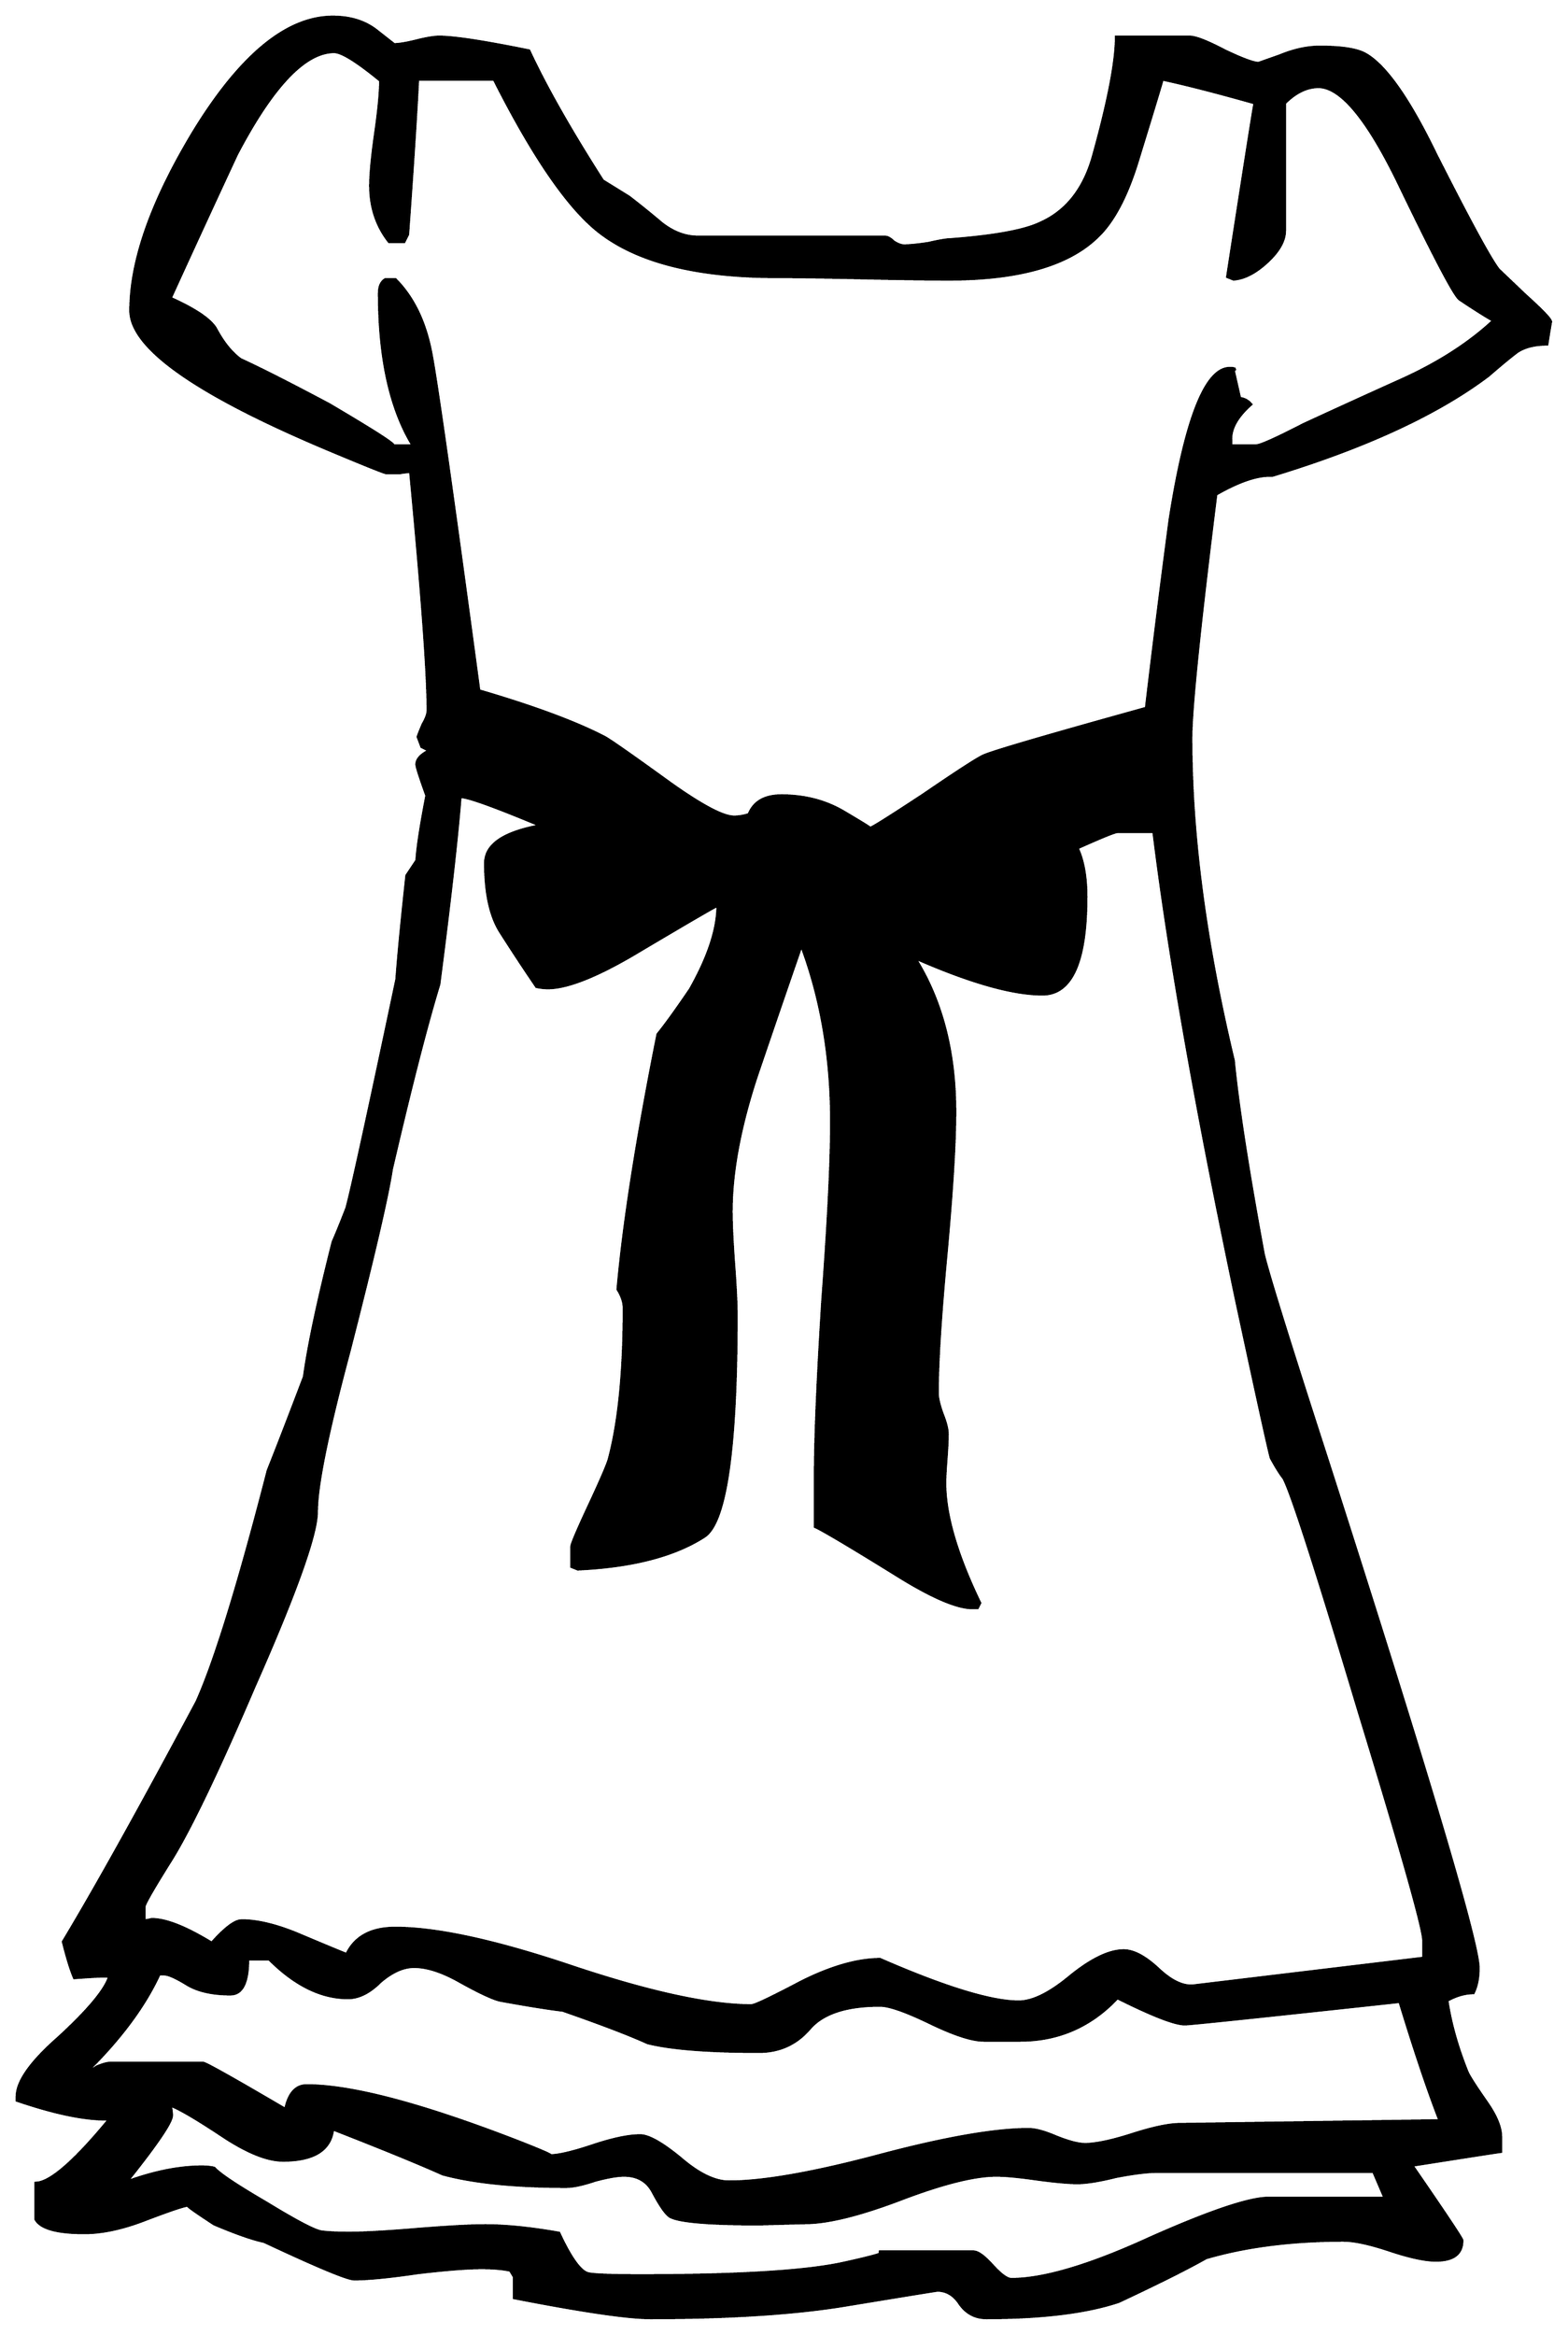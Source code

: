 


\begin{tikzpicture}[y=0.80pt, x=0.80pt, yscale=-1.0, xscale=1.0, inner sep=0pt, outer sep=0pt]
\begin{scope}[shift={(100.0,1713.0)},nonzero rule]
  \path[draw=.,fill=.,line width=1.600pt] (1310.0,-1266.0) ..
    controls (1310.0,-1266.667) and (1309.0,-1260.667) ..
    (1307.0,-1248.0) .. controls (1297.0,-1248.0) and
    (1289.0,-1246.0) .. (1283.0,-1242.0) .. controls
    (1277.667,-1238.0) and (1270.0,-1231.667) .. (1260.0,-1223.0) ..
    controls (1219.333,-1192.333) and (1161.667,-1165.667) ..
    (1087.0,-1143.0) .. controls (1075.667,-1143.667) and
    (1060.667,-1138.667) .. (1042.0,-1128.0) .. controls
    (1028.667,-1021.333) and (1022.0,-956.333) .. (1022.0,-933.0) ..
    controls (1022.0,-855.667) and (1033.333,-769.667) ..
    (1056.0,-675.0) .. controls (1059.333,-640.333) and
    (1067.333,-588.667) .. (1080.0,-520.0) .. controls
    (1084.0,-503.333) and (1101.0,-448.667) .. (1131.0,-356.0) ..
    controls (1211.667,-104.667) and (1252.0,31.0) .. (1252.0,51.0)
    .. controls (1252.0,59.0) and (1250.667,65.667) .. (1248.0,71.0)
    .. controls (1241.333,71.0) and (1234.333,73.0) .. (1227.0,77.0)
    .. controls (1229.667,95.0) and (1235.0,114.0) ..
    (1243.0,134.0) .. controls (1244.333,137.333) and (1249.667,145.667)
    .. (1259.0,159.0) .. controls (1266.333,169.667) and
    (1270.0,178.667) .. (1270.0,186.0) -- (1270.0,198.0) ..
    controls (1269.333,198.0) and (1245.667,201.667) .. (1199.0,209.0)
    .. controls (1225.667,247.667) and (1239.0,267.667) ..
    (1239.0,269.0) .. controls (1239.0,279.667) and (1232.0,285.0)
    .. (1218.0,285.0) .. controls (1209.333,285.0) and
    (1197.0,282.333) .. (1181.0,277.0) .. controls (1165.0,271.667)
    and (1152.667,269.0) .. (1144.0,269.0) .. controls
    (1102.667,269.0) and (1066.0,273.667) .. (1034.0,283.0) ..
    controls (1018.667,291.667) and (995.333,303.333) .. (964.0,318.0)
    .. controls (938.0,326.667) and (902.667,331.0) .. (858.0,331.0)
    .. controls (849.333,331.0) and (842.333,327.333) .. (837.0,320.0)
    .. controls (832.333,312.667) and (826.333,309.0) .. (819.0,309.0)
    .. controls (818.333,309.0) and (793.667,313.0) .. (745.0,321.0)
    .. controls (704.333,327.667) and (652.333,331.0) .. (589.0,331.0)
    .. controls (571.0,331.0) and (534.667,325.667) .. (480.0,315.0)
    -- (480.0,298.0) -- (477.0,293.0) .. controls (471.0,291.667)
    and (463.333,291.0) .. (454.0,291.0) .. controls (442.667,291.0)
    and (425.667,292.333) .. (403.0,295.0) .. controls (380.333,298.333)
    and (363.333,300.0) .. (352.0,300.0) .. controls (346.667,300.0)
    and (322.667,290.0) .. (280.0,270.0) .. controls (270.667,268.0)
    and (257.333,263.333) .. (240.0,256.0) .. controls (224.667,246.0)
    and (217.667,241.0) .. (219.0,241.0) .. controls (216.333,241.0)
    and (205.333,244.667) .. (186.0,252.0) .. controls (167.333,259.333)
    and (150.667,263.0) .. (136.0,263.0) .. controls (114.0,263.0)
    and (101.0,259.333) .. (97.0,252.0) -- (97.0,223.0) ..
    controls (108.333,223.0) and (128.0,206.0) .. (156.0,172.0) ..
    controls (138.0,172.667) and (113.333,167.667) .. (82.0,157.0) --
    (82.0,154.0) .. controls (82.0,142.0) and (93.0,126.333) ..
    (115.0,107.0) .. controls (139.0,85.0) and (152.667,68.667) ..
    (156.0,58.0) .. controls (154.667,57.333) and (145.333,57.667) ..
    (128.0,59.0) .. controls (125.333,53.0) and (122.333,43.333) ..
    (119.0,30.0) .. controls (144.333,-12.0) and (180.0,-76.0) ..
    (226.0,-162.0) .. controls (240.667,-194.667) and (259.667,-256.333)
    .. (283.0,-347.0) .. controls (289.667,-363.667) and
    (299.333,-388.667) .. (312.0,-422.0) .. controls (315.333,-446.667)
    and (323.0,-482.667) .. (335.0,-530.0) .. controls
    (337.667,-536.0) and (341.333,-545.0) .. (346.0,-557.0) ..
    controls (350.0,-571.667) and (363.333,-632.667) .. (386.0,-740.0)
    .. controls (387.333,-758.667) and (390.0,-786.333) ..
    (394.0,-823.0) -- (402.0,-835.0) .. controls (402.667,-845.667)
    and (405.333,-863.0) .. (410.0,-887.0) .. controls
    (404.667,-901.667) and (402.0,-910.0) .. (402.0,-912.0) ..
    controls (402.0,-916.0) and (405.333,-919.667) .. (412.0,-923.0)
    -- (406.0,-926.0) -- (403.0,-934.0) .. controls
    (403.667,-936.0) and (405.0,-939.333) .. (407.0,-944.0) ..
    controls (409.667,-948.667) and (411.0,-952.333) .. (411.0,-955.0)
    .. controls (411.0,-984.333) and (406.333,-1048.0) ..
    (397.0,-1146.0) .. controls (395.0,-1146.0) and
    (392.0,-1145.667) .. (388.0,-1145.0) .. controls
    (384.0,-1145.0) and (380.667,-1145.0) .. (378.0,-1145.0) ..
    controls (376.667,-1145.0) and (361.667,-1151.0) ..
    (333.0,-1163.0) .. controls (226.333,-1207.667) and
    (173.0,-1245.0) .. (173.0,-1275.0) .. controls
    (173.0,-1315.0) and (190.0,-1363.0) .. (224.0,-1419.0) ..
    controls (261.333,-1479.667) and (298.333,-1510.0) ..
    (335.0,-1510.0) .. controls (349.0,-1510.0) and
    (360.667,-1506.333) .. (370.0,-1499.0) .. controls
    (379.333,-1491.667) and (384.0,-1488.0) .. (384.0,-1488.0) ..
    controls (388.0,-1488.0) and (394.0,-1489.0) ..
    (402.0,-1491.0) .. controls (410.0,-1493.0) and
    (416.0,-1494.0) .. (420.0,-1494.0) .. controls
    (432.0,-1494.0) and (456.0,-1490.333) .. (492.0,-1483.0) ..
    controls (505.333,-1454.333) and (525.0,-1419.667) ..
    (551.0,-1379.0) .. controls (551.0,-1379.0) and
    (558.0,-1374.667) .. (572.0,-1366.0) .. controls
    (580.667,-1359.333) and (589.333,-1352.333) .. (598.0,-1345.0) ..
    controls (607.333,-1337.667) and (617.0,-1334.0) ..
    (627.0,-1334.0) -- (777.0,-1334.0) .. controls
    (779.0,-1334.0) and (781.333,-1332.667) .. (784.0,-1330.0) ..
    controls (787.333,-1328.0) and (790.0,-1327.0) ..
    (792.0,-1327.0) .. controls (796.667,-1327.0) and
    (803.333,-1327.667) .. (812.0,-1329.0) .. controls
    (820.667,-1331.0) and (826.667,-1332.0) .. (830.0,-1332.0) ..
    controls (864.667,-1334.667) and (888.333,-1339.0) ..
    (901.0,-1345.0) .. controls (922.333,-1354.333) and
    (936.667,-1372.667) .. (944.0,-1400.0) .. controls
    (956.0,-1443.333) and (962.0,-1474.667) .. (962.0,-1494.0) --
    (1021.0,-1494.0) .. controls (1025.667,-1494.0) and
    (1035.0,-1490.333) .. (1049.0,-1483.0) .. controls
    (1063.0,-1476.333) and (1072.0,-1473.0) .. (1076.0,-1473.0) ..
    controls (1076.0,-1473.0) and (1081.667,-1475.0) ..
    (1093.0,-1479.0) .. controls (1104.333,-1483.667) and
    (1115.0,-1486.0) .. (1125.0,-1486.0) .. controls
    (1143.0,-1486.0) and (1155.333,-1484.0) .. (1162.0,-1480.0) ..
    controls (1178.0,-1470.667) and (1196.667,-1444.0) ..
    (1218.0,-1400.0) .. controls (1244.667,-1347.333) and
    (1261.333,-1316.667) .. (1268.0,-1308.0) .. controls
    (1269.333,-1306.667) and (1276.667,-1299.667) .. (1290.0,-1287.0) ..
    controls (1303.333,-1275.0) and (1310.0,-1268.0) ..
    (1310.0,-1266.0) -- cycle(1264.0,-1267.0) .. controls
    (1258.0,-1270.333) and (1249.0,-1276.0) .. (1237.0,-1284.0) ..
    controls (1233.0,-1286.667) and (1217.0,-1317.0) ..
    (1189.0,-1375.0) .. controls (1163.667,-1427.667) and
    (1142.0,-1454.0) .. (1124.0,-1454.0) .. controls
    (1114.667,-1454.0) and (1105.667,-1449.667) .. (1097.0,-1441.0) --
    (1097.0,-1339.0) .. controls (1097.0,-1331.0) and
    (1092.333,-1322.667) .. (1083.0,-1314.0) .. controls
    (1073.667,-1305.333) and (1064.667,-1300.667) .. (1056.0,-1300.0) --
    (1051.0,-1302.0) .. controls (1065.667,-1396.667) and
    (1073.0,-1443.0) .. (1073.0,-1441.0) .. controls
    (1042.333,-1449.667) and (1017.667,-1456.0) .. (999.0,-1460.0) ..
    controls (999.0,-1459.333) and (992.333,-1437.333) ..
    (979.0,-1394.0) .. controls (970.333,-1366.0) and
    (959.667,-1346.0) .. (947.0,-1334.0) .. controls
    (923.667,-1311.333) and (884.0,-1300.0) .. (828.0,-1300.0) ..
    controls (812.667,-1300.0) and (789.667,-1300.333) ..
    (759.0,-1301.0) .. controls (728.333,-1301.667) and
    (705.333,-1302.0) .. (690.0,-1302.0) .. controls
    (626.0,-1302.0) and (578.667,-1314.0) .. (548.0,-1338.0) ..
    controls (523.333,-1357.333) and (495.333,-1398.0) ..
    (464.0,-1460.0) -- (403.0,-1460.0) .. controls
    (401.667,-1432.667) and (399.0,-1391.333) .. (395.0,-1336.0) --
    (392.0,-1330.0) -- (380.0,-1330.0) .. controls
    (370.0,-1342.667) and (365.0,-1357.667) .. (365.0,-1375.0) ..
    controls (365.0,-1384.333) and (366.333,-1398.333) ..
    (369.0,-1417.0) .. controls (371.667,-1435.667) and
    (373.0,-1449.667) .. (373.0,-1459.0) .. controls
    (354.333,-1474.333) and (342.0,-1482.0) .. (336.0,-1482.0) ..
    controls (312.667,-1482.0) and (286.667,-1454.667) ..
    (258.0,-1400.0) .. controls (240.0,-1361.333) and
    (222.333,-1323.0) .. (205.0,-1285.0) .. controls
    (224.333,-1276.333) and (236.333,-1268.333) .. (241.0,-1261.0) ..
    controls (247.0,-1249.667) and (253.667,-1241.333) ..
    (261.0,-1236.0) .. controls (277.0,-1228.667) and
    (300.667,-1216.667) .. (332.0,-1200.0) .. controls
    (369.333,-1178.0) and (386.333,-1167.0) .. (383.0,-1167.0) --
    (399.0,-1167.0) .. controls (381.0,-1196.333) and
    (372.0,-1237.0) .. (372.0,-1289.0) .. controls
    (372.0,-1294.333) and (373.667,-1298.0) .. (377.0,-1300.0) --
    (385.0,-1300.0) .. controls (399.667,-1285.333) and
    (409.333,-1265.0) .. (414.0,-1239.0) .. controls
    (418.667,-1213.667) and (431.333,-1124.333) .. (452.0,-971.0) ..
    controls (495.333,-958.333) and (528.667,-946.0) .. (552.0,-934.0)
    .. controls (556.0,-932.0) and (573.667,-919.667) ..
    (605.0,-897.0) .. controls (630.333,-879.0) and (647.333,-870.0)
    .. (656.0,-870.0) .. controls (660.0,-870.0) and
    (664.0,-870.667) .. (668.0,-872.0) .. controls (672.0,-882.0)
    and (680.667,-887.0) .. (694.0,-887.0) .. controls
    (712.667,-887.0) and (729.333,-882.667) .. (744.0,-874.0) ..
    controls (758.667,-865.333) and (765.667,-861.0) .. (765.0,-861.0)
    .. controls (766.333,-861.0) and (780.667,-870.0) ..
    (808.0,-888.0) .. controls (835.333,-906.667) and (851.333,-917.0)
    .. (856.0,-919.0) .. controls (863.333,-922.333) and
    (906.667,-935.0) .. (986.0,-957.0) .. controls (992.0,-1007.667)
    and (998.333,-1058.0) .. (1005.0,-1108.0) .. controls
    (1017.667,-1188.667) and (1033.667,-1229.0) .. (1053.0,-1229.0) ..
    controls (1057.0,-1229.0) and (1058.0,-1228.333) ..
    (1056.0,-1227.0) -- (1061.0,-1205.0) .. controls
    (1065.0,-1204.333) and (1068.0,-1202.667) .. (1070.0,-1200.0) ..
    controls (1058.667,-1190.0) and (1053.333,-1180.333) ..
    (1054.0,-1171.0) -- (1054.0,-1167.0) -- (1074.0,-1167.0) ..
    controls (1077.333,-1167.0) and (1090.0,-1172.667) ..
    (1112.0,-1184.0) .. controls (1138.0,-1196.0) and
    (1164.333,-1208.0) .. (1191.0,-1220.0) .. controls
    (1220.333,-1233.333) and (1244.667,-1249.0) .. (1264.0,-1267.0) --
    cycle(1208.0,43.0) -- (1208.0,29.0) .. controls
    (1208.0,19.667) and (1190.667,-41.667) .. (1156.0,-155.0) ..
    controls (1122.0,-268.333) and (1102.0,-330.333) ..
    (1096.0,-341.0) .. controls (1093.333,-344.333) and
    (1090.0,-349.667) .. (1086.0,-357.0) .. controls
    (1084.667,-361.0) and (1075.333,-403.333) .. (1058.0,-484.0) ..
    controls (1026.0,-636.0) and (1004.0,-760.667) ..
    (992.0,-858.0) -- (963.0,-858.0) .. controls (961.0,-858.0)
    and (950.333,-853.667) .. (931.0,-845.0) .. controls
    (935.667,-835.0) and (938.0,-822.0) .. (938.0,-806.0) ..
    controls (938.0,-754.0) and (926.333,-728.0) .. (903.0,-728.0)
    .. controls (879.0,-728.0) and (845.0,-737.667) ..
    (801.0,-757.0) .. controls (822.333,-723.0) and (833.0,-682.0)
    .. (833.0,-634.0) .. controls (833.0,-608.667) and
    (830.667,-570.667) .. (826.0,-520.0) .. controls (821.333,-470.0)
    and (819.0,-433.0) .. (819.0,-409.0) .. controls
    (819.0,-405.0) and (820.333,-399.333) .. (823.0,-392.0) ..
    controls (825.667,-385.333) and (827.0,-380.0) .. (827.0,-376.0)
    .. controls (827.0,-372.0) and (826.667,-365.333) ..
    (826.0,-356.0) .. controls (825.333,-347.333) and (825.0,-341.0)
    .. (825.0,-337.0) .. controls (825.0,-311.667) and
    (834.333,-279.667) .. (853.0,-241.0) -- (851.0,-237.0) --
    (847.0,-237.0) .. controls (834.333,-237.0) and (813.667,-246.0)
    .. (785.0,-264.0) .. controls (748.333,-286.667) and
    (727.0,-299.333) .. (721.0,-302.0) .. controls (721.0,-302.0)
    and (721.0,-315.333) .. (721.0,-342.0) .. controls
    (721.0,-373.333) and (723.0,-420.667) .. (727.0,-484.0) ..
    controls (731.667,-547.333) and (734.0,-594.667) .. (734.0,-626.0)
    .. controls (734.0,-677.333) and (726.0,-724.333) ..
    (710.0,-767.0) .. controls (698.0,-732.333) and (686.0,-697.333)
    .. (674.0,-662.0) .. controls (660.667,-621.333) and
    (654.0,-585.333) .. (654.0,-554.0) .. controls (654.0,-544.667)
    and (654.667,-530.667) .. (656.0,-512.0) .. controls
    (657.333,-494.0) and (658.0,-480.333) .. (658.0,-471.0) ..
    controls (658.0,-363.667) and (649.333,-304.667) .. (632.0,-294.0)
    .. controls (608.0,-278.667) and (574.333,-270.0) ..
    (531.0,-268.0) -- (526.0,-270.0) -- (526.0,-286.0) ..
    controls (526.0,-288.0) and (530.667,-299.0) .. (540.0,-319.0)
    .. controls (549.333,-339.0) and (554.667,-351.333) ..
    (556.0,-356.0) .. controls (564.0,-386.0) and (568.0,-426.333)
    .. (568.0,-477.0) .. controls (568.0,-481.667) and
    (566.333,-486.667) .. (563.0,-492.0) .. controls (567.667,-544.667)
    and (578.333,-612.667) .. (595.0,-696.0) .. controls
    (601.0,-703.333) and (609.667,-715.333) .. (621.0,-732.0) ..
    controls (635.667,-758.0) and (643.0,-780.333) .. (643.0,-799.0)
    .. controls (641.0,-798.333) and (618.667,-785.333) ..
    (576.0,-760.0) .. controls (545.333,-742.0) and (522.333,-733.0)
    .. (507.0,-733.0) .. controls (504.333,-733.0) and
    (501.333,-733.333) .. (498.0,-734.0) .. controls (488.0,-748.667)
    and (478.333,-763.333) .. (469.0,-778.0) .. controls
    (461.0,-790.667) and (457.0,-809.0) .. (457.0,-833.0) ..
    controls (457.0,-847.667) and (471.667,-857.667) .. (501.0,-863.0)
    .. controls (464.333,-878.333) and (443.0,-886.0) ..
    (437.0,-886.0) .. controls (434.333,-852.667) and (428.667,-802.667)
    .. (420.0,-736.0) .. controls (410.0,-703.333) and
    (397.333,-654.0) .. (382.0,-588.0) .. controls (378.667,-566.0)
    and (367.333,-517.333) .. (348.0,-442.0) .. controls
    (330.667,-377.333) and (322.0,-334.667) .. (322.0,-314.0) ..
    controls (322.0,-296.0) and (305.333,-249.333) .. (272.0,-174.0)
    .. controls (242.0,-104.0) and (219.333,-57.0) ..
    (204.0,-33.0) .. controls (190.667,-11.667) and (184.0,-0.0) ..
    (184.0,2.0) -- (184.0,13.0) .. controls (185.333,13.0) and
    (187.333,12.667) .. (190.0,12.0) .. controls (201.333,12.0) and
    (217.333,18.333) .. (238.0,31.0) .. controls (248.667,19.0) and
    (256.667,13.0) .. (262.0,13.0) .. controls (274.0,13.0) and
    (288.333,16.333) .. (305.0,23.0) .. controls (330.333,33.667) and
    (344.0,39.333) .. (346.0,40.0) .. controls (352.667,26.0) and
    (365.667,19.0) .. (385.0,19.0) .. controls (418.333,19.0) and
    (465.667,29.333) .. (527.0,50.0) .. controls (589.0,70.667) and
    (636.667,81.0) .. (670.0,81.0) .. controls (672.667,81.0) and
    (686.0,74.667) .. (710.0,62.0) .. controls (734.0,50.0) and
    (755.0,44.0) .. (773.0,44.0) .. controls (825.0,66.667) and
    (862.0,78.0) .. (884.0,78.0) .. controls (895.333,78.0) and
    (909.333,71.0) .. (926.0,57.0) .. controls (942.667,43.667) and
    (956.667,37.0) .. (968.0,37.0) .. controls (976.0,37.0) and
    (985.333,42.0) .. (996.0,52.0) .. controls (1006.667,62.0) and
    (1016.333,66.333) .. (1025.0,65.0) -- (1208.0,43.0) --
    cycle(1221.0,173.0) .. controls (1211.667,149.0) and
    (1201.0,117.333) .. (1189.0,78.0) .. controls (1078.333,90.0)
    and (1021.0,96.0) .. (1017.0,96.0) .. controls (1009.0,96.0)
    and (991.0,89.0) .. (963.0,75.0) .. controls (941.667,97.667)
    and (915.667,109.0) .. (885.0,109.0) -- (856.0,109.0) ..
    controls (846.667,109.0) and (832.333,104.333) .. (813.0,95.0) ..
    controls (793.667,85.667) and (780.333,81.0) .. (773.0,81.0) ..
    controls (746.333,81.0) and (727.667,87.0) .. (717.0,99.0) ..
    controls (706.333,111.667) and (692.667,118.0) .. (676.0,118.0) ..
    controls (635.333,118.0) and (605.667,115.667) .. (587.0,111.0) ..
    controls (572.333,104.333) and (549.667,95.667) .. (519.0,85.0) ..
    controls (507.667,83.667) and (491.0,81.0) .. (469.0,77.0) ..
    controls (463.0,75.667) and (451.667,70.333) .. (435.0,61.0) ..
    controls (421.667,53.667) and (410.0,50.0) .. (400.0,50.0) ..
    controls (391.333,50.0) and (382.333,54.0) .. (373.0,62.0) ..
    controls (364.333,70.667) and (355.667,75.0) .. (347.0,75.0) ..
    controls (325.667,75.0) and (304.667,64.667) .. (284.0,44.0) --
    (267.0,44.0) .. controls (267.0,62.667) and (262.333,72.0) ..
    (253.0,72.0) .. controls (238.333,72.0) and (226.667,69.333) ..
    (218.0,64.0) .. controls (209.333,58.667) and (203.333,56.0) ..
    (200.0,56.0) -- (196.0,56.0) .. controls (184.0,82.0) and
    (164.333,108.333) .. (137.0,135.0) .. controls (139.0,134.333) and
    (142.0,132.667) .. (146.0,130.0) .. controls (150.667,128.0) and
    (154.333,127.0) .. (157.0,127.0) -- (231.0,127.0) .. controls
    (233.0,127.0) and (255.0,139.333) .. (297.0,164.0) .. controls
    (299.667,151.333) and (305.333,145.0) .. (314.0,145.0) .. controls
    (350.0,145.0) and (406.667,160.0) .. (484.0,190.0) .. controls
    (502.667,197.333) and (511.0,201.0) .. (509.0,201.0) .. controls
    (515.667,201.0) and (527.0,198.333) .. (543.0,193.0) .. controls
    (559.0,187.667) and (571.667,185.0) .. (581.0,185.0) .. controls
    (587.667,185.0) and (598.333,191.0) .. (613.0,203.0) .. controls
    (627.667,215.667) and (640.667,222.0) .. (652.0,222.0) .. controls
    (679.333,222.0) and (719.333,215.0) .. (772.0,201.0) .. controls
    (824.667,187.0) and (864.667,180.0) .. (892.0,180.0) .. controls
    (897.333,180.0) and (904.667,182.0) .. (914.0,186.0) .. controls
    (924.0,190.0) and (931.667,192.0) .. (937.0,192.0) .. controls
    (945.667,192.0) and (958.333,189.333) .. (975.0,184.0) .. controls
    (991.667,178.667) and (1004.333,176.0) .. (1013.0,176.0) --
    (1221.0,173.0) -- cycle(1177.0,235.0) .. controls
    (1175.0,230.333) and (1172.0,223.333) .. (1168.0,214.0) --
    (994.0,214.0) .. controls (986.667,214.0) and (976.0,215.333) ..
    (962.0,218.0) .. controls (948.667,221.333) and (938.333,223.0) ..
    (931.0,223.0) .. controls (923.667,223.0) and (912.667,222.0) ..
    (898.0,220.0) .. controls (884.0,218.0) and (873.333,217.0) ..
    (866.0,217.0) .. controls (848.667,217.0) and (823.333,223.333) ..
    (790.0,236.0) .. controls (756.667,248.667) and (731.0,255.0) ..
    (713.0,255.0) -- (676.0,256.0) .. controls (636.0,256.0) and
    (612.333,254.0) .. (605.0,250.0) .. controls (601.667,248.0) and
    (597.0,241.333) .. (591.0,230.0) .. controls (586.333,221.333) and
    (578.667,217.0) .. (568.0,217.0) .. controls (562.667,217.0) and
    (555.0,218.333) .. (545.0,221.0) .. controls (535.0,224.333) and
    (527.333,226.0) .. (522.0,226.0) .. controls (480.667,226.0) and
    (447.667,222.667) .. (423.0,216.0) .. controls (403.667,207.333) and
    (374.333,195.333) .. (335.0,180.0) .. controls (333.0,196.667) and
    (319.667,205.0) .. (295.0,205.0) .. controls (283.0,205.0) and
    (267.667,199.0) .. (249.0,187.0) .. controls (227.0,172.333) and
    (212.333,163.667) .. (205.0,161.0) .. controls (205.667,164.333) and
    (206.0,167.0) .. (206.0,169.0) .. controls (206.0,174.333) and
    (194.0,192.0) .. (170.0,222.0) .. controls (192.0,214.0) and
    (212.0,210.0) .. (230.0,210.0) .. controls (234.0,210.0) and
    (237.333,210.333) .. (240.0,211.0) .. controls (244.0,215.667) and
    (258.0,225.0) .. (282.0,239.0) .. controls (306.0,253.667) and
    (320.667,261.333) .. (326.0,262.0) .. controls (331.333,262.667) and
    (338.667,263.0) .. (348.0,263.0) .. controls (360.0,263.0) and
    (378.0,262.0) .. (402.0,260.0) .. controls (426.667,258.0) and
    (445.0,257.0) .. (457.0,257.0) .. controls (473.667,257.0) and
    (493.333,259.0) .. (516.0,263.0) .. controls (524.667,281.667) and
    (532.0,292.333) .. (538.0,295.0) .. controls (540.667,296.333) and
    (555.0,297.0) .. (581.0,297.0) .. controls (659.667,297.0) and
    (714.0,293.667) .. (744.0,287.0) .. controls (771.333,281.0) and
    (780.667,278.0) .. (772.0,278.0) -- (848.0,278.0) .. controls
    (851.333,278.0) and (856.333,281.667) .. (863.0,289.0) .. controls
    (869.667,296.333) and (874.667,300.0) .. (878.0,300.0) .. controls
    (904.0,300.0) and (941.0,289.0) .. (989.0,267.0) .. controls
    (1037.0,245.667) and (1068.667,235.0) .. (1084.0,235.0) --
    (1177.0,235.0) -- cycle;
\end{scope}

\end{tikzpicture}

